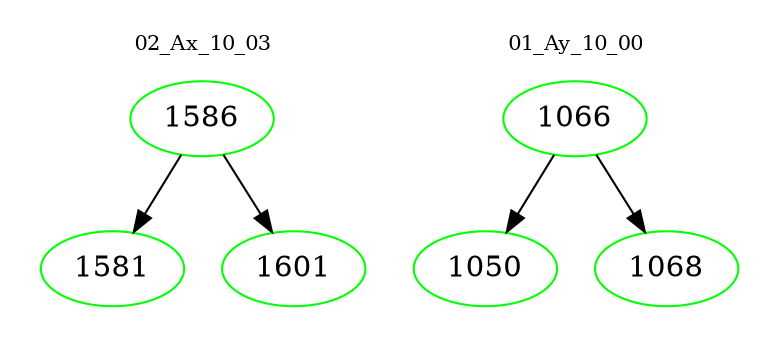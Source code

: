 digraph{
subgraph cluster_0 {
color = white
label = "02_Ax_10_03";
fontsize=10;
T0_1586 [label="1586", color="green"]
T0_1586 -> T0_1581 [color="black"]
T0_1581 [label="1581", color="green"]
T0_1586 -> T0_1601 [color="black"]
T0_1601 [label="1601", color="green"]
}
subgraph cluster_1 {
color = white
label = "01_Ay_10_00";
fontsize=10;
T1_1066 [label="1066", color="green"]
T1_1066 -> T1_1050 [color="black"]
T1_1050 [label="1050", color="green"]
T1_1066 -> T1_1068 [color="black"]
T1_1068 [label="1068", color="green"]
}
}
